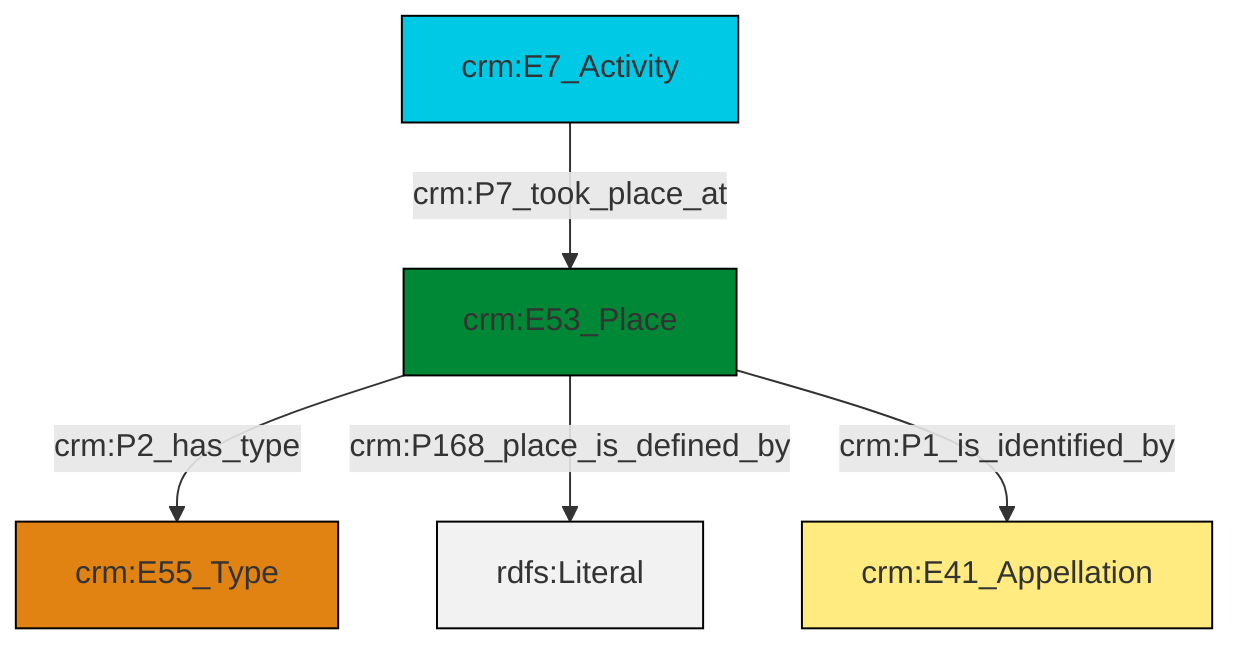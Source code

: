 graph TD
classDef Literal fill:#f2f2f2,stroke:#000000;
classDef CRM_Entity fill:#FFFFFF,stroke:#000000;
classDef Temporal_Entity fill:#00C9E6, stroke:#000000;
classDef Type fill:#E18312, stroke:#000000;
classDef Time-Span fill:#2C9C91, stroke:#000000;
classDef Appellation fill:#FFEB7F, stroke:#000000;
classDef Place fill:#008836, stroke:#000000;
classDef Persistent_Item fill:#B266B2, stroke:#000000;
classDef Conceptual_Object fill:#FFD700, stroke:#000000;
classDef Physical_Thing fill:#D2B48C, stroke:#000000;
classDef Actor fill:#f58aad, stroke:#000000;
classDef PC_Classes fill:#4ce600, stroke:#000000;
classDef Multi fill:#cccccc,stroke:#000000;

4["crm:E7_Activity"]:::Temporal_Entity -->|crm:P7_took_place_at| 5["crm:E53_Place"]:::Place
5["crm:E53_Place"]:::Place -->|crm:P2_has_type| 0["crm:E55_Type"]:::Type
5["crm:E53_Place"]:::Place -->|crm:P168_place_is_defined_by| 6[rdfs:Literal]:::Literal
5["crm:E53_Place"]:::Place -->|crm:P1_is_identified_by| 2["crm:E41_Appellation"]:::Appellation